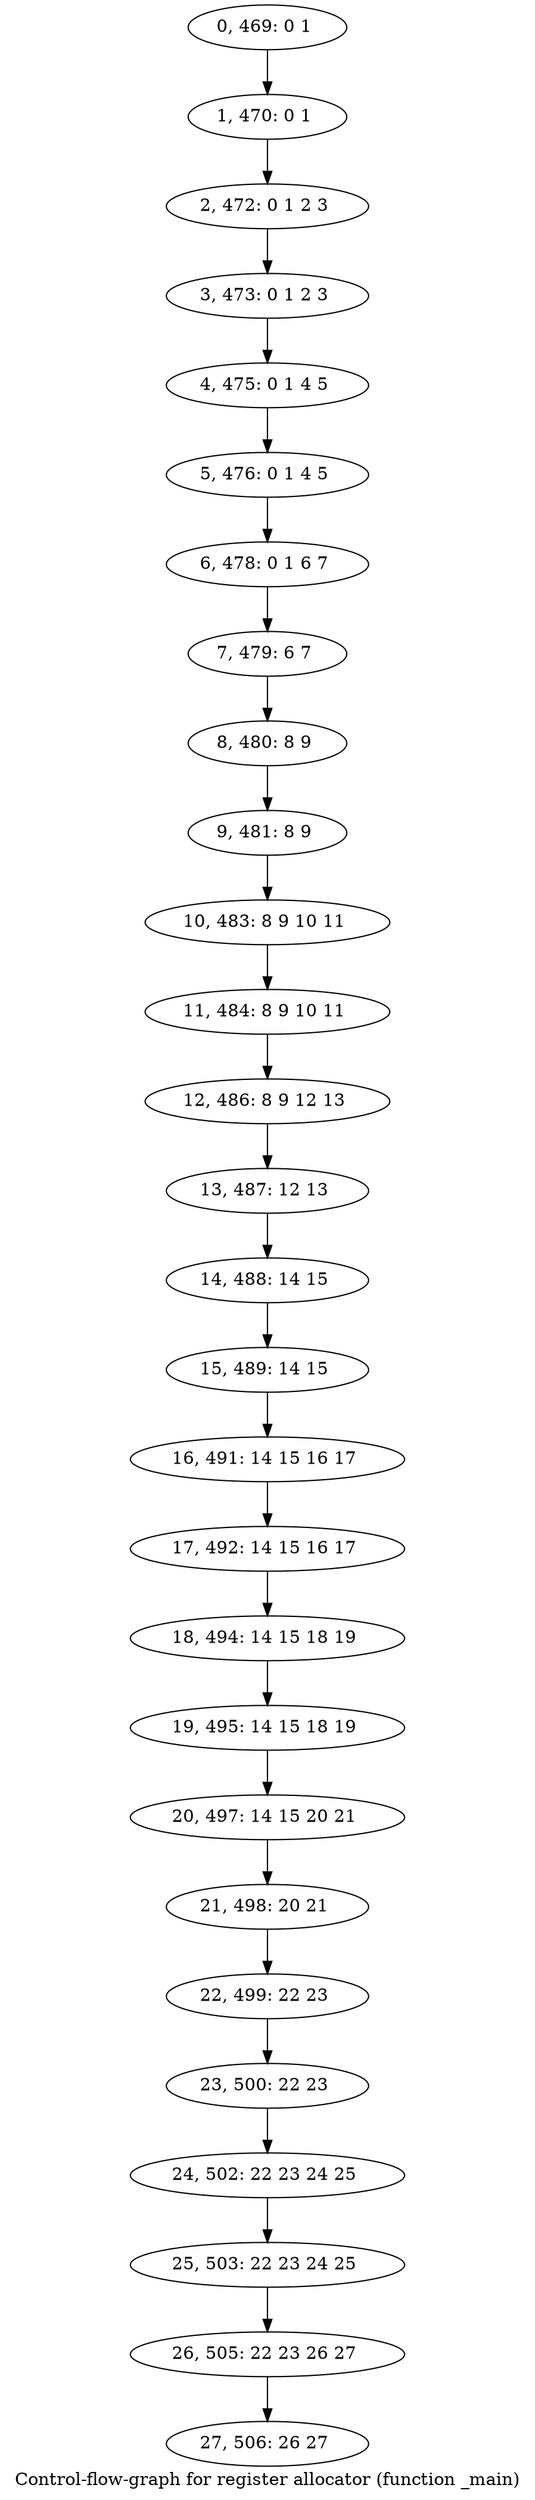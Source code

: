 digraph G {
graph [label="Control-flow-graph for register allocator (function _main)"]
0[label="0, 469: 0 1 "];
1[label="1, 470: 0 1 "];
2[label="2, 472: 0 1 2 3 "];
3[label="3, 473: 0 1 2 3 "];
4[label="4, 475: 0 1 4 5 "];
5[label="5, 476: 0 1 4 5 "];
6[label="6, 478: 0 1 6 7 "];
7[label="7, 479: 6 7 "];
8[label="8, 480: 8 9 "];
9[label="9, 481: 8 9 "];
10[label="10, 483: 8 9 10 11 "];
11[label="11, 484: 8 9 10 11 "];
12[label="12, 486: 8 9 12 13 "];
13[label="13, 487: 12 13 "];
14[label="14, 488: 14 15 "];
15[label="15, 489: 14 15 "];
16[label="16, 491: 14 15 16 17 "];
17[label="17, 492: 14 15 16 17 "];
18[label="18, 494: 14 15 18 19 "];
19[label="19, 495: 14 15 18 19 "];
20[label="20, 497: 14 15 20 21 "];
21[label="21, 498: 20 21 "];
22[label="22, 499: 22 23 "];
23[label="23, 500: 22 23 "];
24[label="24, 502: 22 23 24 25 "];
25[label="25, 503: 22 23 24 25 "];
26[label="26, 505: 22 23 26 27 "];
27[label="27, 506: 26 27 "];
0->1 ;
1->2 ;
2->3 ;
3->4 ;
4->5 ;
5->6 ;
6->7 ;
7->8 ;
8->9 ;
9->10 ;
10->11 ;
11->12 ;
12->13 ;
13->14 ;
14->15 ;
15->16 ;
16->17 ;
17->18 ;
18->19 ;
19->20 ;
20->21 ;
21->22 ;
22->23 ;
23->24 ;
24->25 ;
25->26 ;
26->27 ;
}
